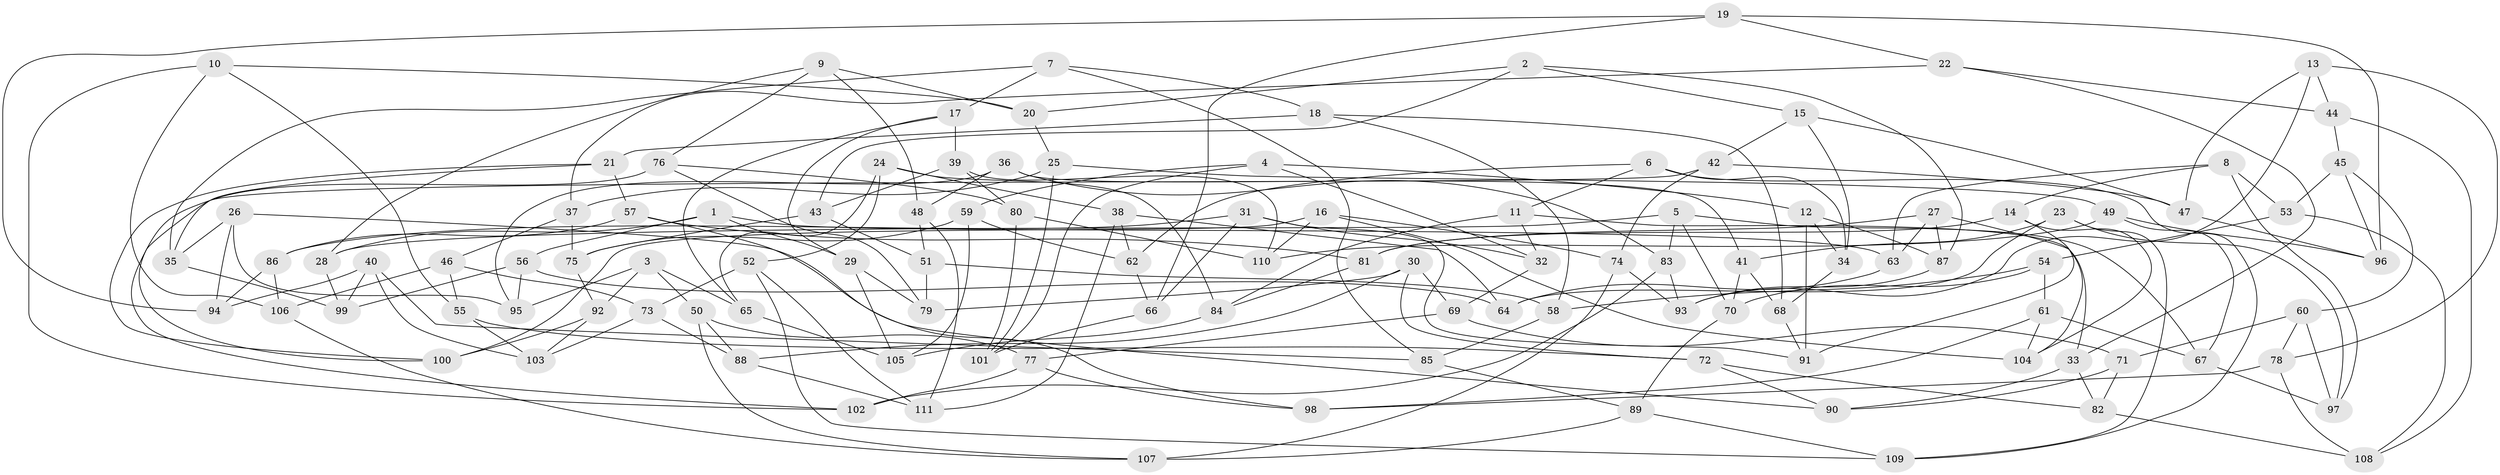 // coarse degree distribution, {3: 0.029411764705882353, 5: 0.14705882352941177, 7: 0.29411764705882354, 6: 0.38235294117647056, 8: 0.14705882352941177}
// Generated by graph-tools (version 1.1) at 2025/38/03/04/25 23:38:12]
// undirected, 111 vertices, 222 edges
graph export_dot {
  node [color=gray90,style=filled];
  1;
  2;
  3;
  4;
  5;
  6;
  7;
  8;
  9;
  10;
  11;
  12;
  13;
  14;
  15;
  16;
  17;
  18;
  19;
  20;
  21;
  22;
  23;
  24;
  25;
  26;
  27;
  28;
  29;
  30;
  31;
  32;
  33;
  34;
  35;
  36;
  37;
  38;
  39;
  40;
  41;
  42;
  43;
  44;
  45;
  46;
  47;
  48;
  49;
  50;
  51;
  52;
  53;
  54;
  55;
  56;
  57;
  58;
  59;
  60;
  61;
  62;
  63;
  64;
  65;
  66;
  67;
  68;
  69;
  70;
  71;
  72;
  73;
  74;
  75;
  76;
  77;
  78;
  79;
  80;
  81;
  82;
  83;
  84;
  85;
  86;
  87;
  88;
  89;
  90;
  91;
  92;
  93;
  94;
  95;
  96;
  97;
  98;
  99;
  100;
  101;
  102;
  103;
  104;
  105;
  106;
  107;
  108;
  109;
  110;
  111;
  1 -- 63;
  1 -- 28;
  1 -- 56;
  1 -- 29;
  2 -- 43;
  2 -- 20;
  2 -- 87;
  2 -- 15;
  3 -- 65;
  3 -- 95;
  3 -- 50;
  3 -- 92;
  4 -- 59;
  4 -- 12;
  4 -- 101;
  4 -- 32;
  5 -- 70;
  5 -- 83;
  5 -- 28;
  5 -- 67;
  6 -- 34;
  6 -- 11;
  6 -- 109;
  6 -- 62;
  7 -- 85;
  7 -- 17;
  7 -- 18;
  7 -- 35;
  8 -- 14;
  8 -- 97;
  8 -- 53;
  8 -- 63;
  9 -- 48;
  9 -- 76;
  9 -- 28;
  9 -- 20;
  10 -- 106;
  10 -- 20;
  10 -- 55;
  10 -- 102;
  11 -- 32;
  11 -- 33;
  11 -- 84;
  12 -- 91;
  12 -- 34;
  12 -- 87;
  13 -- 93;
  13 -- 78;
  13 -- 44;
  13 -- 47;
  14 -- 104;
  14 -- 91;
  14 -- 81;
  15 -- 47;
  15 -- 42;
  15 -- 34;
  16 -- 74;
  16 -- 110;
  16 -- 100;
  16 -- 104;
  17 -- 29;
  17 -- 65;
  17 -- 39;
  18 -- 58;
  18 -- 21;
  18 -- 68;
  19 -- 94;
  19 -- 66;
  19 -- 22;
  19 -- 96;
  20 -- 25;
  21 -- 35;
  21 -- 57;
  21 -- 100;
  22 -- 44;
  22 -- 33;
  22 -- 37;
  23 -- 97;
  23 -- 41;
  23 -- 109;
  23 -- 64;
  24 -- 52;
  24 -- 38;
  24 -- 65;
  24 -- 84;
  25 -- 49;
  25 -- 101;
  25 -- 37;
  26 -- 95;
  26 -- 90;
  26 -- 35;
  26 -- 94;
  27 -- 63;
  27 -- 104;
  27 -- 87;
  27 -- 81;
  28 -- 99;
  29 -- 79;
  29 -- 105;
  30 -- 88;
  30 -- 69;
  30 -- 79;
  30 -- 72;
  31 -- 91;
  31 -- 86;
  31 -- 32;
  31 -- 66;
  32 -- 69;
  33 -- 82;
  33 -- 90;
  34 -- 68;
  35 -- 99;
  36 -- 83;
  36 -- 48;
  36 -- 41;
  36 -- 95;
  37 -- 75;
  37 -- 46;
  38 -- 111;
  38 -- 62;
  38 -- 64;
  39 -- 80;
  39 -- 110;
  39 -- 43;
  40 -- 94;
  40 -- 99;
  40 -- 85;
  40 -- 103;
  41 -- 68;
  41 -- 70;
  42 -- 74;
  42 -- 47;
  42 -- 102;
  43 -- 51;
  43 -- 75;
  44 -- 108;
  44 -- 45;
  45 -- 60;
  45 -- 53;
  45 -- 96;
  46 -- 55;
  46 -- 106;
  46 -- 73;
  47 -- 96;
  48 -- 51;
  48 -- 111;
  49 -- 110;
  49 -- 96;
  49 -- 67;
  50 -- 88;
  50 -- 77;
  50 -- 107;
  51 -- 79;
  51 -- 58;
  52 -- 111;
  52 -- 73;
  52 -- 109;
  53 -- 54;
  53 -- 108;
  54 -- 58;
  54 -- 61;
  54 -- 70;
  55 -- 72;
  55 -- 103;
  56 -- 99;
  56 -- 64;
  56 -- 95;
  57 -- 98;
  57 -- 86;
  57 -- 81;
  58 -- 85;
  59 -- 75;
  59 -- 62;
  59 -- 105;
  60 -- 97;
  60 -- 78;
  60 -- 71;
  61 -- 104;
  61 -- 98;
  61 -- 67;
  62 -- 66;
  63 -- 64;
  65 -- 105;
  66 -- 101;
  67 -- 97;
  68 -- 91;
  69 -- 71;
  69 -- 77;
  70 -- 89;
  71 -- 90;
  71 -- 82;
  72 -- 82;
  72 -- 90;
  73 -- 88;
  73 -- 103;
  74 -- 107;
  74 -- 93;
  75 -- 92;
  76 -- 80;
  76 -- 79;
  76 -- 100;
  77 -- 102;
  77 -- 98;
  78 -- 98;
  78 -- 108;
  80 -- 110;
  80 -- 101;
  81 -- 84;
  82 -- 108;
  83 -- 102;
  83 -- 93;
  84 -- 105;
  85 -- 89;
  86 -- 94;
  86 -- 106;
  87 -- 93;
  88 -- 111;
  89 -- 107;
  89 -- 109;
  92 -- 100;
  92 -- 103;
  106 -- 107;
}
